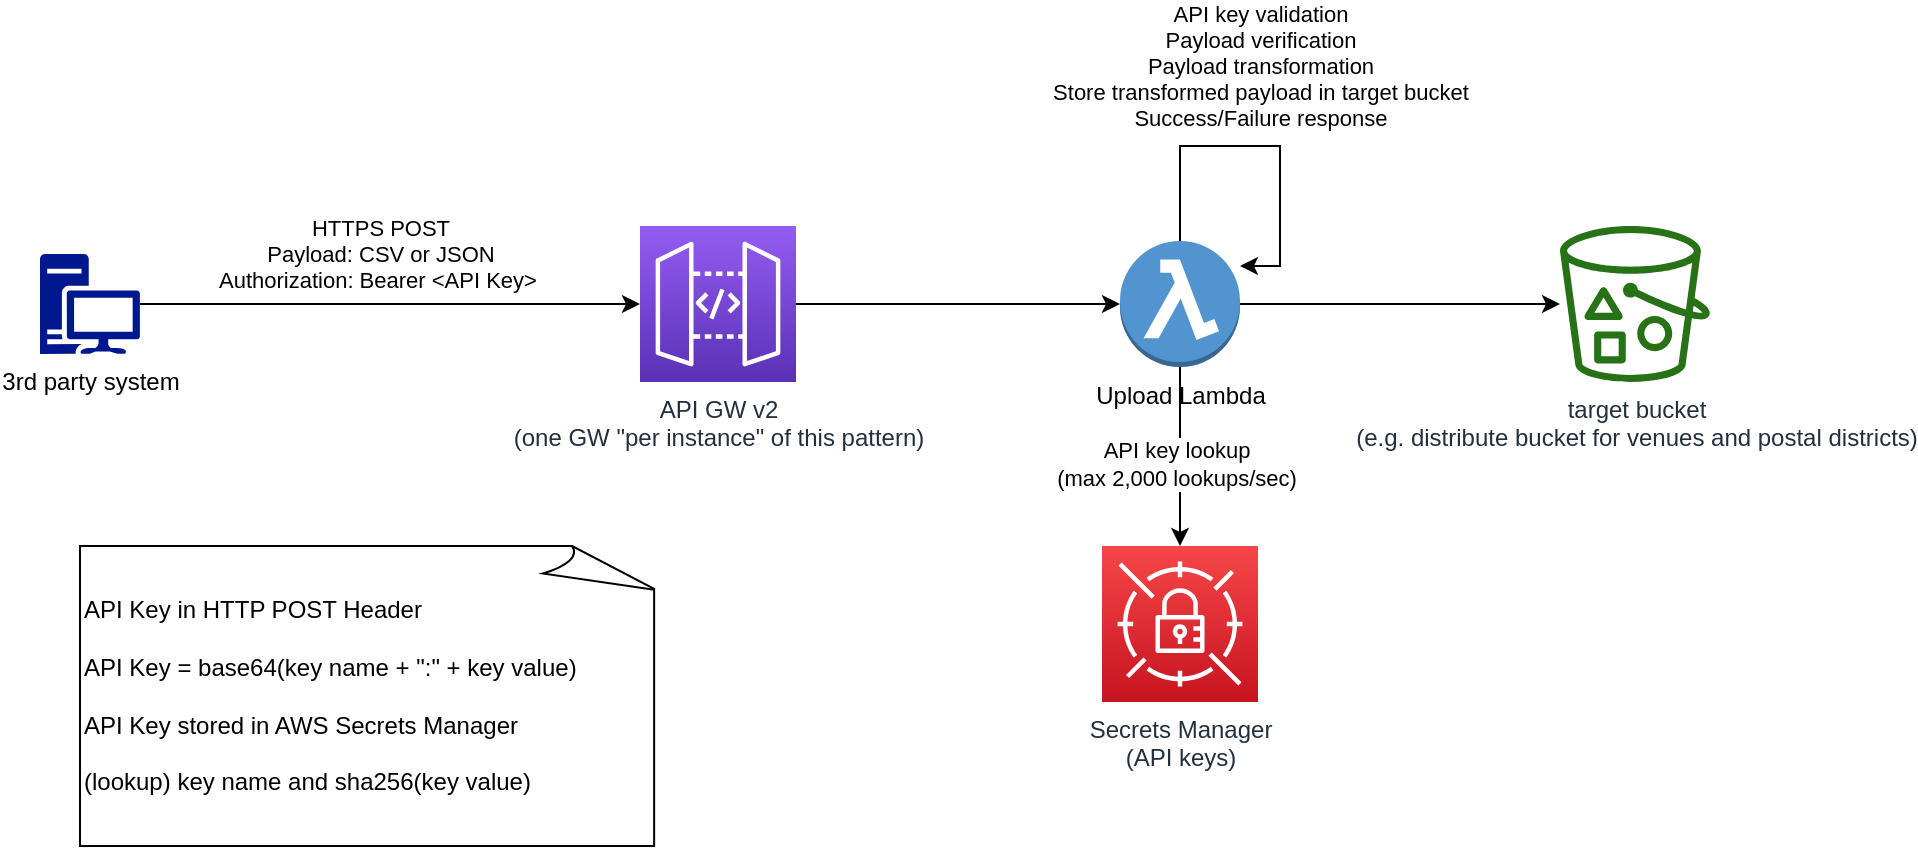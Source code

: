 <mxfile version="13.4.2" type="device"><diagram id="7l4un8e1ZVvEWn5VFcZK" name="Page-1"><mxGraphModel dx="1596" dy="1163" grid="1" gridSize="10" guides="1" tooltips="1" connect="1" arrows="1" fold="1" page="1" pageScale="1" pageWidth="1654" pageHeight="1169" math="0" shadow="0"><root><mxCell id="0"/><mxCell id="1" parent="0"/><mxCell id="H36jt0zUwEtWzXlIRthk-10" style="edgeStyle=orthogonalEdgeStyle;rounded=0;orthogonalLoop=1;jettySize=auto;html=1;" edge="1" parent="1" source="H36jt0zUwEtWzXlIRthk-1" target="H36jt0zUwEtWzXlIRthk-3"><mxGeometry relative="1" as="geometry"/></mxCell><mxCell id="H36jt0zUwEtWzXlIRthk-1" value="API GW v2&lt;br&gt;(one GW &quot;per instance&quot; of this pattern)" style="outlineConnect=0;fontColor=#232F3E;gradientColor=#945DF2;gradientDirection=north;fillColor=#5A30B5;strokeColor=#ffffff;dashed=0;verticalLabelPosition=bottom;verticalAlign=top;align=center;html=1;fontSize=12;fontStyle=0;aspect=fixed;shape=mxgraph.aws4.resourceIcon;resIcon=mxgraph.aws4.api_gateway;" vertex="1" parent="1"><mxGeometry x="480" y="280" width="78" height="78" as="geometry"/></mxCell><mxCell id="H36jt0zUwEtWzXlIRthk-11" style="edgeStyle=orthogonalEdgeStyle;rounded=0;orthogonalLoop=1;jettySize=auto;html=1;" edge="1" parent="1" source="H36jt0zUwEtWzXlIRthk-3" target="H36jt0zUwEtWzXlIRthk-4"><mxGeometry relative="1" as="geometry"/></mxCell><mxCell id="H36jt0zUwEtWzXlIRthk-12" style="edgeStyle=orthogonalEdgeStyle;rounded=0;orthogonalLoop=1;jettySize=auto;html=1;" edge="1" parent="1" source="H36jt0zUwEtWzXlIRthk-3" target="H36jt0zUwEtWzXlIRthk-5"><mxGeometry relative="1" as="geometry"/></mxCell><mxCell id="H36jt0zUwEtWzXlIRthk-14" value="API key lookup&lt;br&gt;(max 2,000 lookups/sec)" style="edgeLabel;html=1;align=center;verticalAlign=middle;resizable=0;points=[];" vertex="1" connectable="0" parent="H36jt0zUwEtWzXlIRthk-12"><mxGeometry x="0.069" y="-2" relative="1" as="geometry"><mxPoint as="offset"/></mxGeometry></mxCell><mxCell id="H36jt0zUwEtWzXlIRthk-16" value="" style="edgeStyle=orthogonalEdgeStyle;rounded=0;orthogonalLoop=1;jettySize=auto;html=1;" edge="1" parent="1" source="H36jt0zUwEtWzXlIRthk-3" target="H36jt0zUwEtWzXlIRthk-3"><mxGeometry relative="1" as="geometry"><mxPoint x="750" y="207.5" as="targetPoint"/><Array as="points"><mxPoint x="750" y="240"/><mxPoint x="800" y="240"/><mxPoint x="800" y="300"/></Array></mxGeometry></mxCell><mxCell id="H36jt0zUwEtWzXlIRthk-17" value="API key validation&lt;br&gt;Payload verification&lt;br&gt;Payload transformation&lt;br&gt;Store transformed payload in target bucket&lt;br&gt;Success/Failure response" style="edgeLabel;html=1;align=center;verticalAlign=middle;resizable=0;points=[];" vertex="1" connectable="0" parent="H36jt0zUwEtWzXlIRthk-16"><mxGeometry x="-0.048" relative="1" as="geometry"><mxPoint x="2.5" y="-40" as="offset"/></mxGeometry></mxCell><mxCell id="H36jt0zUwEtWzXlIRthk-3" value="Upload Lambda" style="outlineConnect=0;dashed=0;verticalLabelPosition=bottom;verticalAlign=top;align=center;html=1;shape=mxgraph.aws3.lambda_function;fillColor=#5294CF;gradientColor=none;" vertex="1" parent="1"><mxGeometry x="720" y="287.5" width="60" height="63" as="geometry"/></mxCell><mxCell id="H36jt0zUwEtWzXlIRthk-4" value="target bucket&lt;br&gt;(e.g. distribute bucket for venues and postal districts)" style="outlineConnect=0;fontColor=#232F3E;gradientColor=none;fillColor=#277116;strokeColor=none;dashed=0;verticalLabelPosition=bottom;verticalAlign=top;align=center;html=1;fontSize=12;fontStyle=0;aspect=fixed;pointerEvents=1;shape=mxgraph.aws4.bucket_with_objects;" vertex="1" parent="1"><mxGeometry x="940" y="280" width="75" height="78" as="geometry"/></mxCell><mxCell id="H36jt0zUwEtWzXlIRthk-5" value="Secrets Manager&lt;br&gt;(API keys)" style="outlineConnect=0;fontColor=#232F3E;gradientColor=#F54749;gradientDirection=north;fillColor=#C7131F;strokeColor=#ffffff;dashed=0;verticalLabelPosition=bottom;verticalAlign=top;align=center;html=1;fontSize=12;fontStyle=0;aspect=fixed;shape=mxgraph.aws4.resourceIcon;resIcon=mxgraph.aws4.secrets_manager;" vertex="1" parent="1"><mxGeometry x="711" y="440" width="78" height="78" as="geometry"/></mxCell><mxCell id="H36jt0zUwEtWzXlIRthk-9" style="edgeStyle=orthogonalEdgeStyle;rounded=0;orthogonalLoop=1;jettySize=auto;html=1;" edge="1" parent="1" source="H36jt0zUwEtWzXlIRthk-8" target="H36jt0zUwEtWzXlIRthk-1"><mxGeometry relative="1" as="geometry"/></mxCell><mxCell id="H36jt0zUwEtWzXlIRthk-13" value="HTTPS POST&lt;br&gt;Payload: CSV or JSON&lt;br&gt;Authorization: Bearer &amp;lt;API Key&amp;gt;&amp;nbsp;" style="edgeLabel;html=1;align=center;verticalAlign=middle;resizable=0;points=[];" vertex="1" connectable="0" parent="H36jt0zUwEtWzXlIRthk-9"><mxGeometry x="-0.3" relative="1" as="geometry"><mxPoint x="32" y="-25" as="offset"/></mxGeometry></mxCell><mxCell id="H36jt0zUwEtWzXlIRthk-8" value="3rd party system" style="aspect=fixed;pointerEvents=1;shadow=0;dashed=0;html=1;strokeColor=none;labelPosition=center;verticalLabelPosition=bottom;verticalAlign=top;align=center;fillColor=#00188D;shape=mxgraph.mscae.enterprise.workstation_client" vertex="1" parent="1"><mxGeometry x="180" y="294" width="50" height="50" as="geometry"/></mxCell><mxCell id="H36jt0zUwEtWzXlIRthk-18" value="API Key in HTTP POST Header&lt;br&gt;&lt;br&gt;API Key = base64(key name + &quot;:&quot; + key value)&lt;br&gt;&lt;br&gt;API Key stored in AWS Secrets Manager&lt;br&gt;&lt;br&gt;(lookup) key name and sha256(key value)" style="whiteSpace=wrap;html=1;shape=mxgraph.basic.document;align=left;" vertex="1" parent="1"><mxGeometry x="200" y="440" width="290" height="150" as="geometry"/></mxCell></root></mxGraphModel></diagram></mxfile>